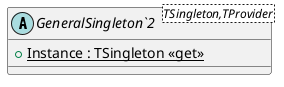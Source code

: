 @startuml
abstract class "GeneralSingleton`2"<TSingleton,TProvider> {
    + {static} Instance : TSingleton <<get>>
}
@enduml
